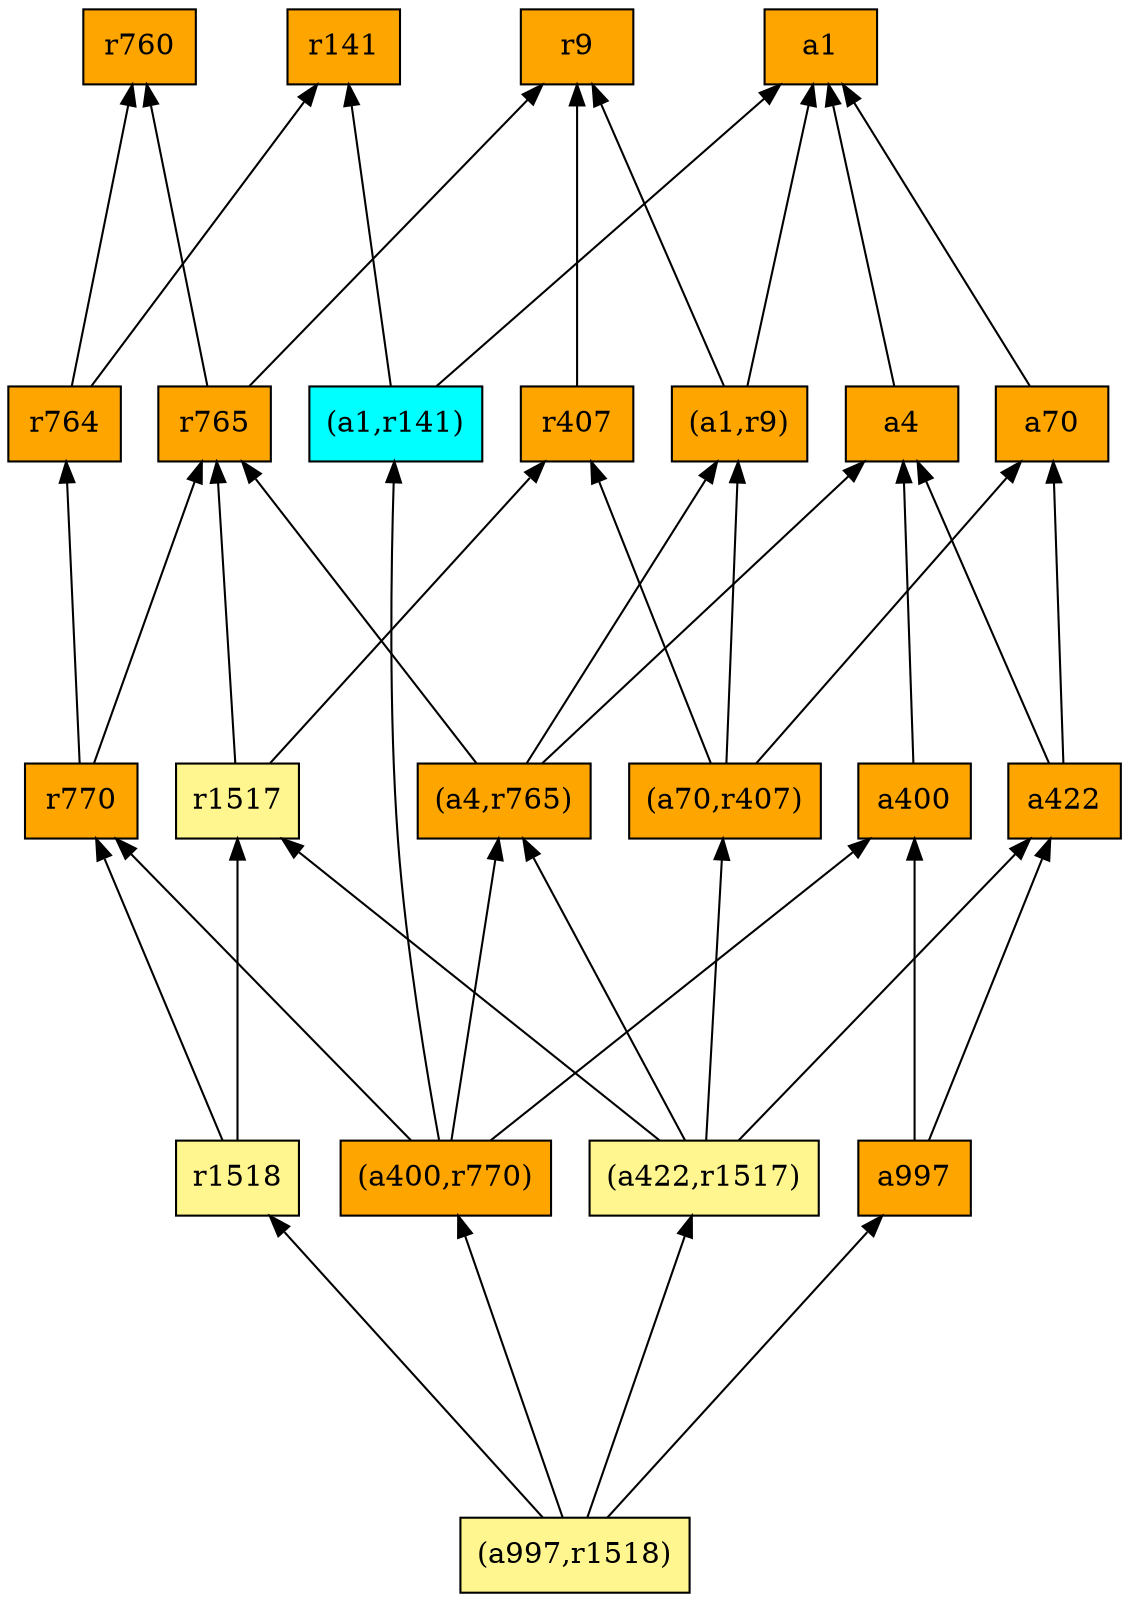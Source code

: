 digraph G {
rankdir=BT;ranksep="2.0";
"(a1,r9)" [shape=record,fillcolor=orange,style=filled,label="{(a1,r9)}"];
"r141" [shape=record,fillcolor=orange,style=filled,label="{r141}"];
"r764" [shape=record,fillcolor=orange,style=filled,label="{r764}"];
"r1518" [shape=record,fillcolor=khaki1,style=filled,label="{r1518}"];
"(a1,r141)" [shape=record,fillcolor=cyan,style=filled,label="{(a1,r141)}"];
"(a997,r1518)" [shape=record,fillcolor=khaki1,style=filled,label="{(a997,r1518)}"];
"r1517" [shape=record,fillcolor=khaki1,style=filled,label="{r1517}"];
"r765" [shape=record,fillcolor=orange,style=filled,label="{r765}"];
"r770" [shape=record,fillcolor=orange,style=filled,label="{r770}"];
"(a70,r407)" [shape=record,fillcolor=orange,style=filled,label="{(a70,r407)}"];
"r9" [shape=record,fillcolor=orange,style=filled,label="{r9}"];
"(a400,r770)" [shape=record,fillcolor=orange,style=filled,label="{(a400,r770)}"];
"a400" [shape=record,fillcolor=orange,style=filled,label="{a400}"];
"a1" [shape=record,fillcolor=orange,style=filled,label="{a1}"];
"(a422,r1517)" [shape=record,fillcolor=khaki1,style=filled,label="{(a422,r1517)}"];
"a4" [shape=record,fillcolor=orange,style=filled,label="{a4}"];
"a70" [shape=record,fillcolor=orange,style=filled,label="{a70}"];
"(a4,r765)" [shape=record,fillcolor=orange,style=filled,label="{(a4,r765)}"];
"a997" [shape=record,fillcolor=orange,style=filled,label="{a997}"];
"r407" [shape=record,fillcolor=orange,style=filled,label="{r407}"];
"r760" [shape=record,fillcolor=orange,style=filled,label="{r760}"];
"a422" [shape=record,fillcolor=orange,style=filled,label="{a422}"];
"(a1,r9)" -> "r9"
"(a1,r9)" -> "a1"
"r764" -> "r141"
"r764" -> "r760"
"r1518" -> "r1517"
"r1518" -> "r770"
"(a1,r141)" -> "a1"
"(a1,r141)" -> "r141"
"(a997,r1518)" -> "(a422,r1517)"
"(a997,r1518)" -> "r1518"
"(a997,r1518)" -> "a997"
"(a997,r1518)" -> "(a400,r770)"
"r1517" -> "r765"
"r1517" -> "r407"
"r765" -> "r9"
"r765" -> "r760"
"r770" -> "r764"
"r770" -> "r765"
"(a70,r407)" -> "(a1,r9)"
"(a70,r407)" -> "a70"
"(a70,r407)" -> "r407"
"(a400,r770)" -> "(a1,r141)"
"(a400,r770)" -> "(a4,r765)"
"(a400,r770)" -> "r770"
"(a400,r770)" -> "a400"
"a400" -> "a4"
"(a422,r1517)" -> "r1517"
"(a422,r1517)" -> "(a4,r765)"
"(a422,r1517)" -> "(a70,r407)"
"(a422,r1517)" -> "a422"
"a4" -> "a1"
"a70" -> "a1"
"(a4,r765)" -> "(a1,r9)"
"(a4,r765)" -> "a4"
"(a4,r765)" -> "r765"
"a997" -> "a422"
"a997" -> "a400"
"r407" -> "r9"
"a422" -> "a4"
"a422" -> "a70"
}